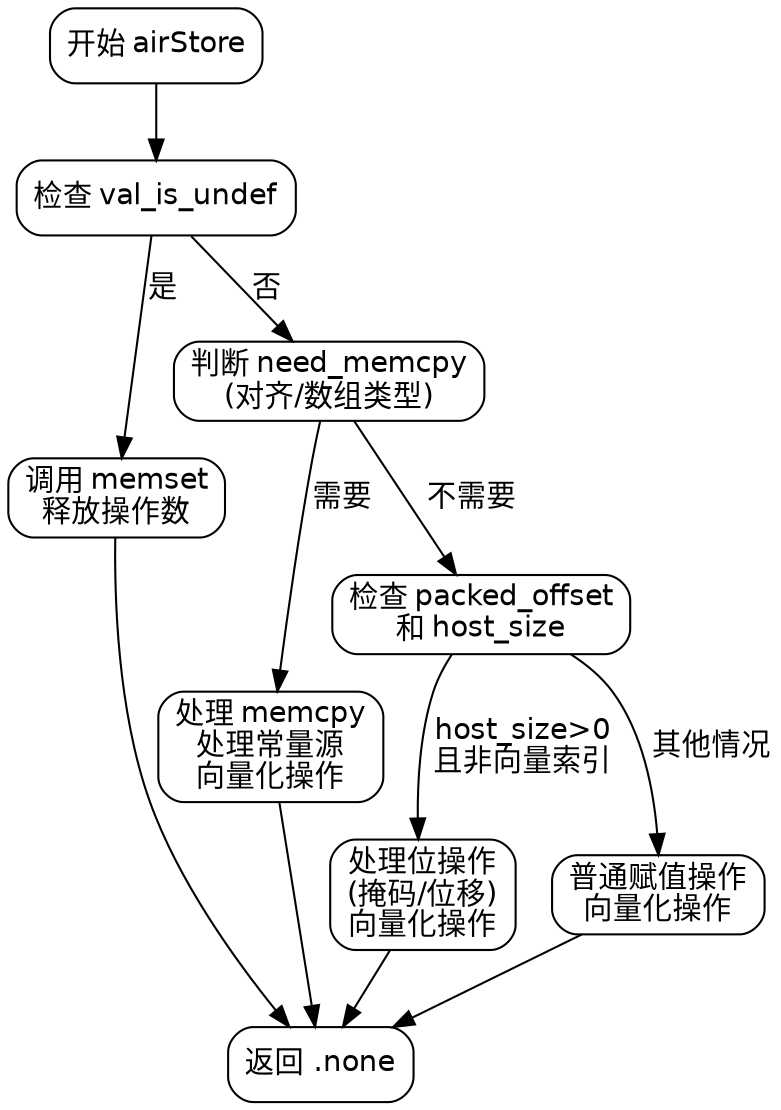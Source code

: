 
digraph flowchart {
    node [shape=rectangle, style="rounded", fontname="Helvetica"];
    edge [fontname="Helvetica"];

    start [label="开始 airStore"];
    check_val_undef [label="检查 val_is_undef"];
    handle_undef [label="调用 memset\n释放操作数"];
    check_need_memcpy [label="判断 need_memcpy\n(对齐/数组类型)"];
    handle_memcpy [label="处理 memcpy\n处理常量源\n向量化操作"];
    check_packed_offset [label="检查 packed_offset\n和 host_size"];
    handle_bitops [label="处理位操作\n(掩码/位移)\n向量化操作"];
    default_assign [label="普通赋值操作\n向量化操作"];
    end [label="返回 .none"];

    start -> check_val_undef;
    
    check_val_undef -> handle_undef [label="是"];
    check_val_undef -> check_need_memcpy [label="否"];
    
    handle_undef -> end;
    
    check_need_memcpy -> handle_memcpy [label="需要"];
    check_need_memcpy -> check_packed_offset [label="不需要"];
    
    check_packed_offset -> handle_bitops [label="host_size>0\n且非向量索引"];
    check_packed_offset -> default_assign [label="其他情况"];
    
    handle_memcpy -> end;
    handle_bitops -> end;
    default_assign -> end;
}
